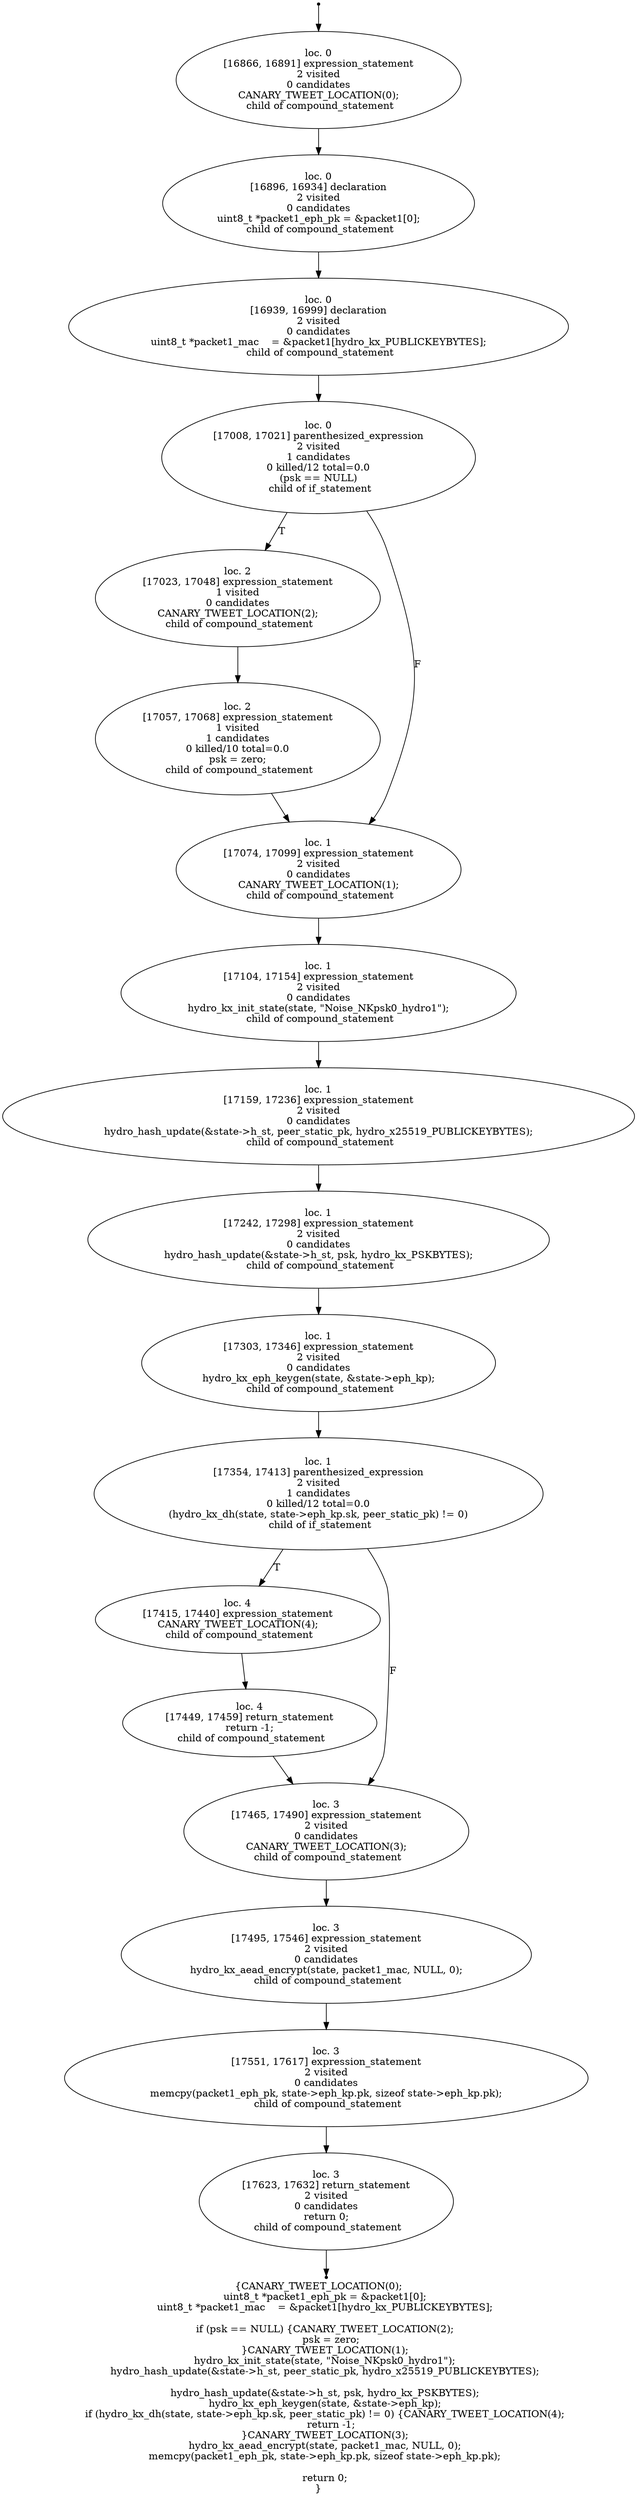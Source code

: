 digraph hydro_kx_nk_1_localised_21 {
	initial [shape=point]
	initial -> "loc. 0
[16866, 16891] expression_statement
2 visited
0 candidates
 CANARY_TWEET_LOCATION(0); 
 child of compound_statement"
	final [shape=point]
	"loc. 3
[17623, 17632] return_statement
2 visited
0 candidates
 return 0; 
 child of compound_statement" -> final
	"loc. 0
[16866, 16891] expression_statement
2 visited
0 candidates
 CANARY_TWEET_LOCATION(0); 
 child of compound_statement"
	"loc. 0
[16866, 16891] expression_statement
2 visited
0 candidates
 CANARY_TWEET_LOCATION(0); 
 child of compound_statement" -> "loc. 0
[16896, 16934] declaration
2 visited
0 candidates
 uint8_t *packet1_eph_pk = &packet1[0]; 
 child of compound_statement"
	"loc. 0
[16896, 16934] declaration
2 visited
0 candidates
 uint8_t *packet1_eph_pk = &packet1[0]; 
 child of compound_statement"
	"loc. 0
[16896, 16934] declaration
2 visited
0 candidates
 uint8_t *packet1_eph_pk = &packet1[0]; 
 child of compound_statement" -> "loc. 0
[16939, 16999] declaration
2 visited
0 candidates
 uint8_t *packet1_mac    = &packet1[hydro_kx_PUBLICKEYBYTES]; 
 child of compound_statement"
	"loc. 0
[16939, 16999] declaration
2 visited
0 candidates
 uint8_t *packet1_mac    = &packet1[hydro_kx_PUBLICKEYBYTES]; 
 child of compound_statement"
	"loc. 0
[16939, 16999] declaration
2 visited
0 candidates
 uint8_t *packet1_mac    = &packet1[hydro_kx_PUBLICKEYBYTES]; 
 child of compound_statement" -> "loc. 0
[17008, 17021] parenthesized_expression
2 visited
1 candidates
0 killed/12 total=0.0
 (psk == NULL) 
 child of if_statement"
	"loc. 0
[17008, 17021] parenthesized_expression
2 visited
1 candidates
0 killed/12 total=0.0
 (psk == NULL) 
 child of if_statement"
	"loc. 0
[17008, 17021] parenthesized_expression
2 visited
1 candidates
0 killed/12 total=0.0
 (psk == NULL) 
 child of if_statement" -> "loc. 2
[17023, 17048] expression_statement
1 visited
0 candidates
 CANARY_TWEET_LOCATION(2); 
 child of compound_statement" [label=T]
	"loc. 0
[17008, 17021] parenthesized_expression
2 visited
1 candidates
0 killed/12 total=0.0
 (psk == NULL) 
 child of if_statement" -> "loc. 1
[17074, 17099] expression_statement
2 visited
0 candidates
 CANARY_TWEET_LOCATION(1); 
 child of compound_statement" [label=F]
	"loc. 2
[17023, 17048] expression_statement
1 visited
0 candidates
 CANARY_TWEET_LOCATION(2); 
 child of compound_statement"
	"loc. 2
[17023, 17048] expression_statement
1 visited
0 candidates
 CANARY_TWEET_LOCATION(2); 
 child of compound_statement" -> "loc. 2
[17057, 17068] expression_statement
1 visited
1 candidates
0 killed/10 total=0.0
 psk = zero; 
 child of compound_statement"
	"loc. 1
[17074, 17099] expression_statement
2 visited
0 candidates
 CANARY_TWEET_LOCATION(1); 
 child of compound_statement"
	"loc. 1
[17074, 17099] expression_statement
2 visited
0 candidates
 CANARY_TWEET_LOCATION(1); 
 child of compound_statement" -> "loc. 1
[17104, 17154] expression_statement
2 visited
0 candidates
 hydro_kx_init_state(state, \"Noise_NKpsk0_hydro1\"); 
 child of compound_statement"
	"loc. 2
[17057, 17068] expression_statement
1 visited
1 candidates
0 killed/10 total=0.0
 psk = zero; 
 child of compound_statement"
	"loc. 2
[17057, 17068] expression_statement
1 visited
1 candidates
0 killed/10 total=0.0
 psk = zero; 
 child of compound_statement" -> "loc. 1
[17074, 17099] expression_statement
2 visited
0 candidates
 CANARY_TWEET_LOCATION(1); 
 child of compound_statement"
	"loc. 1
[17104, 17154] expression_statement
2 visited
0 candidates
 hydro_kx_init_state(state, \"Noise_NKpsk0_hydro1\"); 
 child of compound_statement"
	"loc. 1
[17104, 17154] expression_statement
2 visited
0 candidates
 hydro_kx_init_state(state, \"Noise_NKpsk0_hydro1\"); 
 child of compound_statement" -> "loc. 1
[17159, 17236] expression_statement
2 visited
0 candidates
 hydro_hash_update(&state->h_st, peer_static_pk, hydro_x25519_PUBLICKEYBYTES); 
 child of compound_statement"
	"loc. 1
[17159, 17236] expression_statement
2 visited
0 candidates
 hydro_hash_update(&state->h_st, peer_static_pk, hydro_x25519_PUBLICKEYBYTES); 
 child of compound_statement"
	"loc. 1
[17159, 17236] expression_statement
2 visited
0 candidates
 hydro_hash_update(&state->h_st, peer_static_pk, hydro_x25519_PUBLICKEYBYTES); 
 child of compound_statement" -> "loc. 1
[17242, 17298] expression_statement
2 visited
0 candidates
 hydro_hash_update(&state->h_st, psk, hydro_kx_PSKBYTES); 
 child of compound_statement"
	"loc. 1
[17242, 17298] expression_statement
2 visited
0 candidates
 hydro_hash_update(&state->h_st, psk, hydro_kx_PSKBYTES); 
 child of compound_statement"
	"loc. 1
[17242, 17298] expression_statement
2 visited
0 candidates
 hydro_hash_update(&state->h_st, psk, hydro_kx_PSKBYTES); 
 child of compound_statement" -> "loc. 1
[17303, 17346] expression_statement
2 visited
0 candidates
 hydro_kx_eph_keygen(state, &state->eph_kp); 
 child of compound_statement"
	"loc. 1
[17303, 17346] expression_statement
2 visited
0 candidates
 hydro_kx_eph_keygen(state, &state->eph_kp); 
 child of compound_statement"
	"loc. 1
[17303, 17346] expression_statement
2 visited
0 candidates
 hydro_kx_eph_keygen(state, &state->eph_kp); 
 child of compound_statement" -> "loc. 1
[17354, 17413] parenthesized_expression
2 visited
1 candidates
0 killed/12 total=0.0
 (hydro_kx_dh(state, state->eph_kp.sk, peer_static_pk) != 0) 
 child of if_statement"
	"loc. 1
[17354, 17413] parenthesized_expression
2 visited
1 candidates
0 killed/12 total=0.0
 (hydro_kx_dh(state, state->eph_kp.sk, peer_static_pk) != 0) 
 child of if_statement"
	"loc. 1
[17354, 17413] parenthesized_expression
2 visited
1 candidates
0 killed/12 total=0.0
 (hydro_kx_dh(state, state->eph_kp.sk, peer_static_pk) != 0) 
 child of if_statement" -> "loc. 4
[17415, 17440] expression_statement
 CANARY_TWEET_LOCATION(4); 
 child of compound_statement" [label=T]
	"loc. 1
[17354, 17413] parenthesized_expression
2 visited
1 candidates
0 killed/12 total=0.0
 (hydro_kx_dh(state, state->eph_kp.sk, peer_static_pk) != 0) 
 child of if_statement" -> "loc. 3
[17465, 17490] expression_statement
2 visited
0 candidates
 CANARY_TWEET_LOCATION(3); 
 child of compound_statement" [label=F]
	"loc. 4
[17415, 17440] expression_statement
 CANARY_TWEET_LOCATION(4); 
 child of compound_statement"
	"loc. 4
[17415, 17440] expression_statement
 CANARY_TWEET_LOCATION(4); 
 child of compound_statement" -> "loc. 4
[17449, 17459] return_statement
 return -1; 
 child of compound_statement"
	"loc. 3
[17465, 17490] expression_statement
2 visited
0 candidates
 CANARY_TWEET_LOCATION(3); 
 child of compound_statement"
	"loc. 3
[17465, 17490] expression_statement
2 visited
0 candidates
 CANARY_TWEET_LOCATION(3); 
 child of compound_statement" -> "loc. 3
[17495, 17546] expression_statement
2 visited
0 candidates
 hydro_kx_aead_encrypt(state, packet1_mac, NULL, 0); 
 child of compound_statement"
	"loc. 4
[17449, 17459] return_statement
 return -1; 
 child of compound_statement"
	"loc. 4
[17449, 17459] return_statement
 return -1; 
 child of compound_statement" -> "loc. 3
[17465, 17490] expression_statement
2 visited
0 candidates
 CANARY_TWEET_LOCATION(3); 
 child of compound_statement"
	"loc. 3
[17495, 17546] expression_statement
2 visited
0 candidates
 hydro_kx_aead_encrypt(state, packet1_mac, NULL, 0); 
 child of compound_statement"
	"loc. 3
[17495, 17546] expression_statement
2 visited
0 candidates
 hydro_kx_aead_encrypt(state, packet1_mac, NULL, 0); 
 child of compound_statement" -> "loc. 3
[17551, 17617] expression_statement
2 visited
0 candidates
 memcpy(packet1_eph_pk, state->eph_kp.pk, sizeof state->eph_kp.pk); 
 child of compound_statement"
	"loc. 3
[17551, 17617] expression_statement
2 visited
0 candidates
 memcpy(packet1_eph_pk, state->eph_kp.pk, sizeof state->eph_kp.pk); 
 child of compound_statement"
	"loc. 3
[17551, 17617] expression_statement
2 visited
0 candidates
 memcpy(packet1_eph_pk, state->eph_kp.pk, sizeof state->eph_kp.pk); 
 child of compound_statement" -> "loc. 3
[17623, 17632] return_statement
2 visited
0 candidates
 return 0; 
 child of compound_statement"
	"loc. 3
[17623, 17632] return_statement
2 visited
0 candidates
 return 0; 
 child of compound_statement"
	label="{CANARY_TWEET_LOCATION(0);
    uint8_t *packet1_eph_pk = &packet1[0];
    uint8_t *packet1_mac    = &packet1[hydro_kx_PUBLICKEYBYTES];

    if (psk == NULL) {CANARY_TWEET_LOCATION(2);
        psk = zero;
    }CANARY_TWEET_LOCATION(1);
    hydro_kx_init_state(state, \"Noise_NKpsk0_hydro1\");
    hydro_hash_update(&state->h_st, peer_static_pk, hydro_x25519_PUBLICKEYBYTES);

    hydro_hash_update(&state->h_st, psk, hydro_kx_PSKBYTES);
    hydro_kx_eph_keygen(state, &state->eph_kp);
    if (hydro_kx_dh(state, state->eph_kp.sk, peer_static_pk) != 0) {CANARY_TWEET_LOCATION(4);
        return -1;
    }CANARY_TWEET_LOCATION(3);
    hydro_kx_aead_encrypt(state, packet1_mac, NULL, 0);
    memcpy(packet1_eph_pk, state->eph_kp.pk, sizeof state->eph_kp.pk);

    return 0;
}"
}
